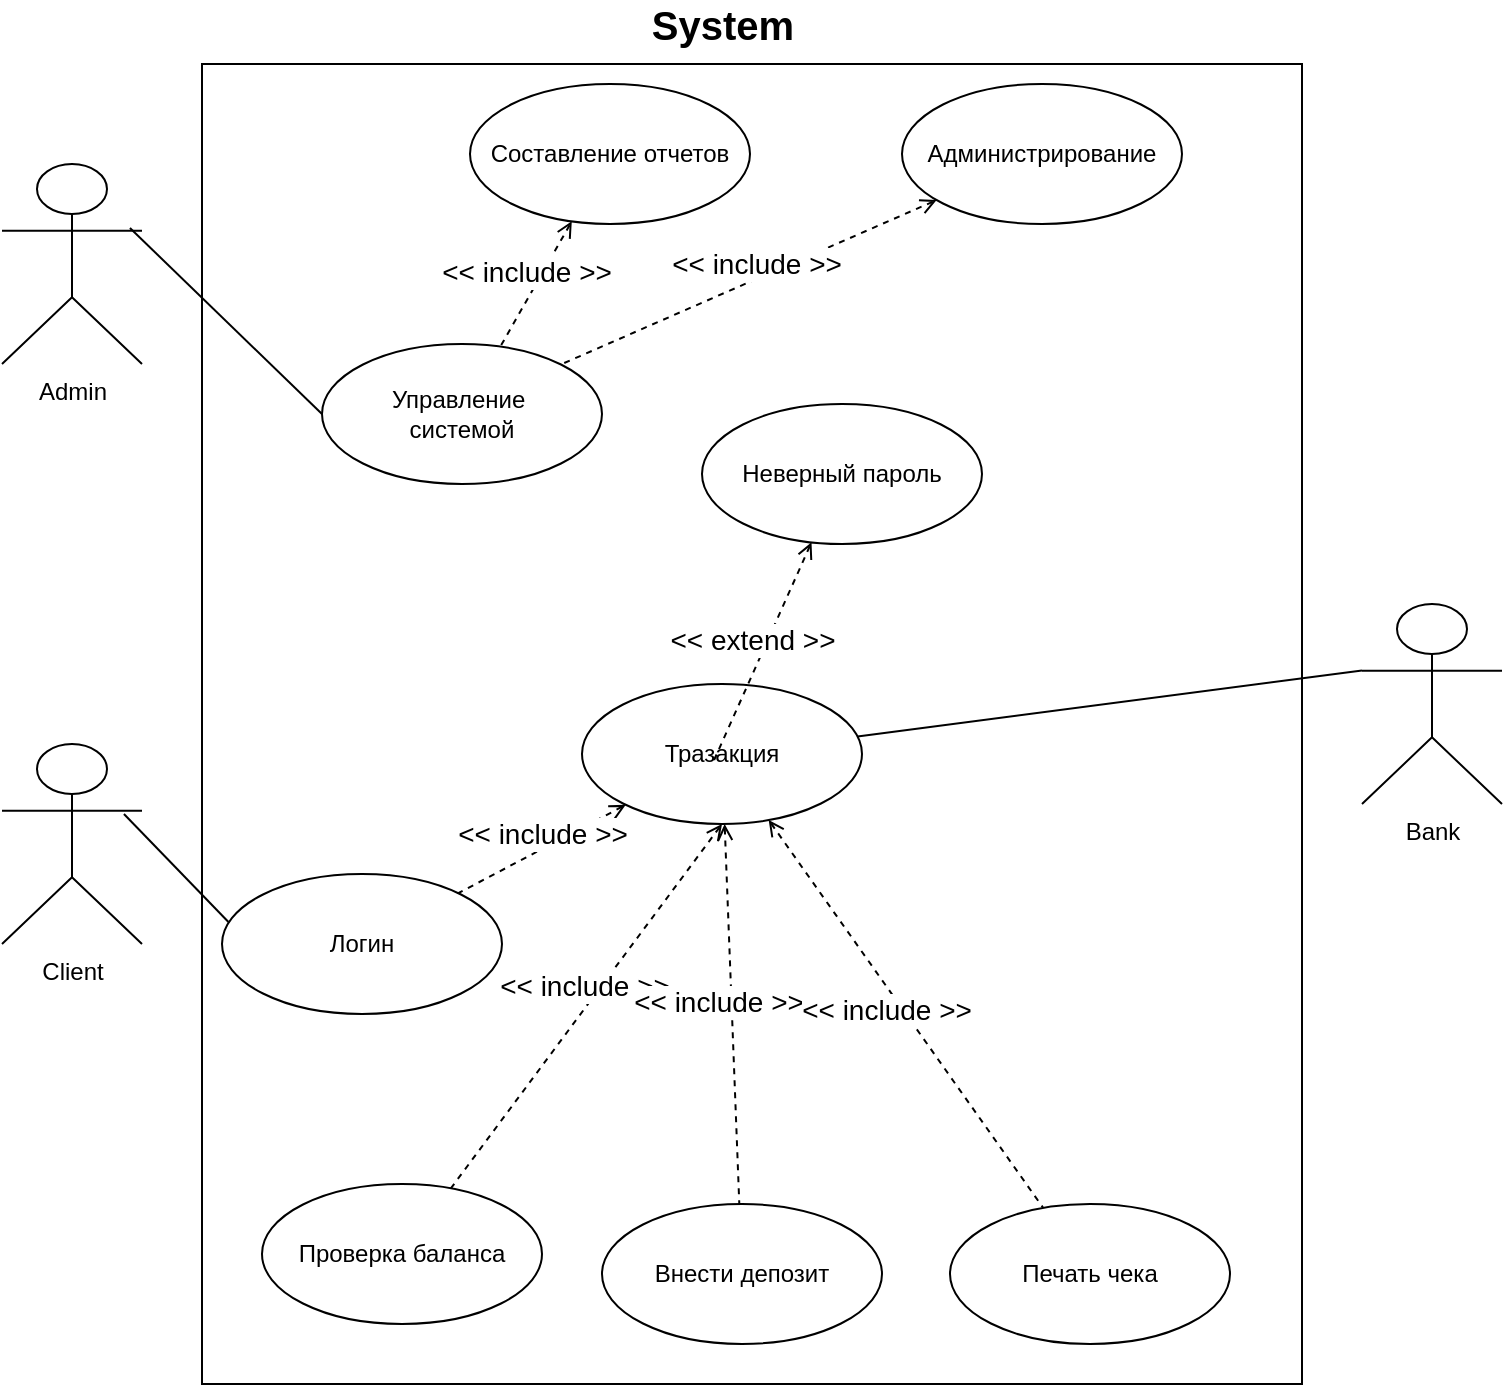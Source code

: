 <mxfile version="15.0.6" type="github">
  <diagram id="xjnpS-0nyy0dC3BiWywQ" name="Страница 1">
    <mxGraphModel dx="1422" dy="794" grid="1" gridSize="10" guides="1" tooltips="1" connect="1" arrows="1" fold="1" page="1" pageScale="1" pageWidth="827" pageHeight="1169" math="0" shadow="0">
      <root>
        <mxCell id="0" />
        <mxCell id="1" parent="0" />
        <mxCell id="GYZ9MLqIJhaxATSJCkpH-49" style="edgeStyle=none;rounded=0;sketch=0;orthogonalLoop=1;jettySize=auto;html=1;shadow=0;dashed=1;fontSize=14;startArrow=open;startFill=0;endArrow=none;endFill=0;strokeWidth=1;" edge="1" parent="1">
          <mxGeometry relative="1" as="geometry">
            <mxPoint x="690" y="510" as="targetPoint" />
            <mxPoint x="690" y="510" as="sourcePoint" />
          </mxGeometry>
        </mxCell>
        <mxCell id="GYZ9MLqIJhaxATSJCkpH-3" value="" style="rounded=0;whiteSpace=wrap;html=1;" vertex="1" parent="1">
          <mxGeometry x="140" y="180" width="550" height="660" as="geometry" />
        </mxCell>
        <mxCell id="GYZ9MLqIJhaxATSJCkpH-5" value="&lt;b&gt;&lt;font style=&quot;font-size: 20px&quot;&gt;System&lt;/font&gt;&lt;/b&gt;" style="text;html=1;align=center;verticalAlign=middle;resizable=0;points=[];autosize=1;strokeColor=none;fillColor=none;" vertex="1" parent="1">
          <mxGeometry x="355" y="150" width="90" height="20" as="geometry" />
        </mxCell>
        <mxCell id="GYZ9MLqIJhaxATSJCkpH-6" value="Admin" style="shape=umlActor;verticalLabelPosition=bottom;verticalAlign=top;html=1;" vertex="1" parent="1">
          <mxGeometry x="40" y="230" width="70" height="100" as="geometry" />
        </mxCell>
        <mxCell id="GYZ9MLqIJhaxATSJCkpH-8" value="Client" style="shape=umlActor;verticalLabelPosition=bottom;verticalAlign=top;html=1;" vertex="1" parent="1">
          <mxGeometry x="40" y="520" width="70" height="100" as="geometry" />
        </mxCell>
        <mxCell id="GYZ9MLqIJhaxATSJCkpH-11" value="Bank" style="shape=umlActor;verticalLabelPosition=bottom;verticalAlign=top;html=1;" vertex="1" parent="1">
          <mxGeometry x="720" y="450" width="70" height="100" as="geometry" />
        </mxCell>
        <mxCell id="GYZ9MLqIJhaxATSJCkpH-14" value="Управление&amp;nbsp;&lt;br&gt;системой" style="ellipse;whiteSpace=wrap;html=1;" vertex="1" parent="1">
          <mxGeometry x="200" y="320" width="140" height="70" as="geometry" />
        </mxCell>
        <mxCell id="GYZ9MLqIJhaxATSJCkpH-34" value="&amp;lt;&amp;lt; include &amp;gt;&amp;gt;" style="edgeStyle=none;rounded=0;sketch=0;orthogonalLoop=1;jettySize=auto;html=1;shadow=0;dashed=1;startArrow=open;startFill=0;endArrow=none;endFill=0;strokeWidth=1;fontSize=14;" edge="1" parent="1" source="GYZ9MLqIJhaxATSJCkpH-20" target="GYZ9MLqIJhaxATSJCkpH-37">
          <mxGeometry x="-0.067" y="-7" relative="1" as="geometry">
            <mxPoint x="319" y="532.48" as="targetPoint" />
            <mxPoint as="offset" />
          </mxGeometry>
        </mxCell>
        <mxCell id="GYZ9MLqIJhaxATSJCkpH-20" value="Тразакция" style="ellipse;whiteSpace=wrap;html=1;" vertex="1" parent="1">
          <mxGeometry x="330" y="490" width="140" height="70" as="geometry" />
        </mxCell>
        <mxCell id="GYZ9MLqIJhaxATSJCkpH-35" value="&amp;lt;&amp;lt; include &amp;gt;&amp;gt;" style="edgeStyle=none;rounded=0;sketch=0;orthogonalLoop=1;jettySize=auto;html=1;shadow=0;dashed=1;startArrow=open;startFill=0;endArrow=none;endFill=0;strokeWidth=1;fontSize=14;" edge="1" parent="1" source="GYZ9MLqIJhaxATSJCkpH-36">
          <mxGeometry x="-0.067" y="-7" relative="1" as="geometry">
            <mxPoint x="320" y="330" as="targetPoint" />
            <mxPoint as="offset" />
          </mxGeometry>
        </mxCell>
        <mxCell id="GYZ9MLqIJhaxATSJCkpH-36" value="Администрирование" style="ellipse;whiteSpace=wrap;html=1;" vertex="1" parent="1">
          <mxGeometry x="490" y="190" width="140" height="70" as="geometry" />
        </mxCell>
        <mxCell id="GYZ9MLqIJhaxATSJCkpH-37" value="Логин" style="ellipse;whiteSpace=wrap;html=1;" vertex="1" parent="1">
          <mxGeometry x="150" y="585" width="140" height="70" as="geometry" />
        </mxCell>
        <mxCell id="GYZ9MLqIJhaxATSJCkpH-39" value="&amp;lt;&amp;lt; include &amp;gt;&amp;gt;" style="edgeStyle=none;rounded=0;sketch=0;orthogonalLoop=1;jettySize=auto;html=1;shadow=0;dashed=1;startArrow=open;startFill=0;endArrow=none;endFill=0;strokeWidth=1;fontSize=14;" edge="1" parent="1" source="GYZ9MLqIJhaxATSJCkpH-40" target="GYZ9MLqIJhaxATSJCkpH-14">
          <mxGeometry x="-0.067" y="-7" relative="1" as="geometry">
            <mxPoint x="160" y="330" as="targetPoint" />
            <mxPoint as="offset" />
          </mxGeometry>
        </mxCell>
        <mxCell id="GYZ9MLqIJhaxATSJCkpH-40" value="Составление отчетов" style="ellipse;whiteSpace=wrap;html=1;" vertex="1" parent="1">
          <mxGeometry x="274" y="190" width="140" height="70" as="geometry" />
        </mxCell>
        <mxCell id="GYZ9MLqIJhaxATSJCkpH-41" value="&amp;lt;&amp;lt; extend &amp;gt;&amp;gt;" style="edgeStyle=none;rounded=0;sketch=0;orthogonalLoop=1;jettySize=auto;html=1;shadow=0;dashed=1;startArrow=open;startFill=0;endArrow=none;endFill=0;strokeWidth=1;fontSize=14;" edge="1" parent="1" source="GYZ9MLqIJhaxATSJCkpH-42">
          <mxGeometry x="-0.067" y="-7" relative="1" as="geometry">
            <mxPoint x="395.162" y="529.997" as="targetPoint" />
            <mxPoint as="offset" />
          </mxGeometry>
        </mxCell>
        <mxCell id="GYZ9MLqIJhaxATSJCkpH-42" value="Неверный пароль" style="ellipse;whiteSpace=wrap;html=1;" vertex="1" parent="1">
          <mxGeometry x="390" y="350.0" width="140" height="70" as="geometry" />
        </mxCell>
        <mxCell id="GYZ9MLqIJhaxATSJCkpH-43" value="Проверка баланса" style="ellipse;whiteSpace=wrap;html=1;" vertex="1" parent="1">
          <mxGeometry x="170" y="740" width="140" height="70" as="geometry" />
        </mxCell>
        <mxCell id="GYZ9MLqIJhaxATSJCkpH-44" value="&amp;lt;&amp;lt; include &amp;gt;&amp;gt;" style="edgeStyle=none;rounded=0;sketch=0;orthogonalLoop=1;jettySize=auto;html=1;shadow=0;dashed=1;startArrow=open;startFill=0;endArrow=none;endFill=0;strokeWidth=1;fontSize=14;exitX=0.5;exitY=1;exitDx=0;exitDy=0;" edge="1" parent="1" target="GYZ9MLqIJhaxATSJCkpH-43" source="GYZ9MLqIJhaxATSJCkpH-20">
          <mxGeometry x="-0.067" y="-7" relative="1" as="geometry">
            <mxPoint x="265" y="711.31" as="targetPoint" />
            <mxPoint as="offset" />
            <mxPoint x="430.048" y="640.003" as="sourcePoint" />
          </mxGeometry>
        </mxCell>
        <mxCell id="GYZ9MLqIJhaxATSJCkpH-45" value="Внести депозит" style="ellipse;whiteSpace=wrap;html=1;" vertex="1" parent="1">
          <mxGeometry x="340" y="750" width="140" height="70" as="geometry" />
        </mxCell>
        <mxCell id="GYZ9MLqIJhaxATSJCkpH-46" value="&amp;lt;&amp;lt; include &amp;gt;&amp;gt;" style="edgeStyle=none;rounded=0;sketch=0;orthogonalLoop=1;jettySize=auto;html=1;shadow=0;dashed=1;startArrow=open;startFill=0;endArrow=none;endFill=0;strokeWidth=1;fontSize=14;" edge="1" parent="1" target="GYZ9MLqIJhaxATSJCkpH-45" source="GYZ9MLqIJhaxATSJCkpH-20">
          <mxGeometry x="-0.067" y="-7" relative="1" as="geometry">
            <mxPoint x="430" y="711.31" as="targetPoint" />
            <mxPoint as="offset" />
            <mxPoint x="595.048" y="640.003" as="sourcePoint" />
          </mxGeometry>
        </mxCell>
        <mxCell id="GYZ9MLqIJhaxATSJCkpH-47" value="Печать чека" style="ellipse;whiteSpace=wrap;html=1;" vertex="1" parent="1">
          <mxGeometry x="514" y="750" width="140" height="70" as="geometry" />
        </mxCell>
        <mxCell id="GYZ9MLqIJhaxATSJCkpH-48" value="&amp;lt;&amp;lt; include &amp;gt;&amp;gt;" style="edgeStyle=none;rounded=0;sketch=0;orthogonalLoop=1;jettySize=auto;html=1;shadow=0;dashed=1;startArrow=open;startFill=0;endArrow=none;endFill=0;strokeWidth=1;fontSize=14;" edge="1" parent="1" target="GYZ9MLqIJhaxATSJCkpH-47" source="GYZ9MLqIJhaxATSJCkpH-20">
          <mxGeometry x="-0.067" y="-7" relative="1" as="geometry">
            <mxPoint x="574" y="711.31" as="targetPoint" />
            <mxPoint as="offset" />
            <mxPoint x="550.219" y="599.862" as="sourcePoint" />
          </mxGeometry>
        </mxCell>
        <mxCell id="GYZ9MLqIJhaxATSJCkpH-50" value="" style="edgeStyle=none;rounded=0;sketch=0;orthogonalLoop=1;jettySize=auto;html=1;shadow=0;startArrow=none;startFill=0;endArrow=none;endFill=0;strokeWidth=1;fontSize=14;entryX=0.914;entryY=0.32;entryDx=0;entryDy=0;entryPerimeter=0;exitX=0;exitY=0.5;exitDx=0;exitDy=0;" edge="1" parent="1" source="GYZ9MLqIJhaxATSJCkpH-14" target="GYZ9MLqIJhaxATSJCkpH-6">
          <mxGeometry x="-0.067" y="-7" relative="1" as="geometry">
            <mxPoint x="120.002" y="319.997" as="targetPoint" />
            <mxPoint as="offset" />
            <mxPoint x="155.888" y="257.353" as="sourcePoint" />
          </mxGeometry>
        </mxCell>
        <mxCell id="GYZ9MLqIJhaxATSJCkpH-52" value="" style="edgeStyle=none;rounded=0;sketch=0;orthogonalLoop=1;jettySize=auto;html=1;shadow=0;startArrow=none;startFill=0;endArrow=none;endFill=0;strokeWidth=1;fontSize=14;entryX=0.871;entryY=0.35;entryDx=0;entryDy=0;entryPerimeter=0;exitX=0.023;exitY=0.343;exitDx=0;exitDy=0;exitPerimeter=0;" edge="1" parent="1" source="GYZ9MLqIJhaxATSJCkpH-37" target="GYZ9MLqIJhaxATSJCkpH-8">
          <mxGeometry x="-0.067" y="-7" relative="1" as="geometry">
            <mxPoint x="80.82" y="550" as="targetPoint" />
            <mxPoint as="offset" />
            <mxPoint x="176.84" y="643" as="sourcePoint" />
          </mxGeometry>
        </mxCell>
        <mxCell id="GYZ9MLqIJhaxATSJCkpH-54" value="" style="edgeStyle=none;rounded=0;sketch=0;orthogonalLoop=1;jettySize=auto;html=1;shadow=0;startArrow=none;startFill=0;endArrow=none;endFill=0;strokeWidth=1;fontSize=14;exitX=0;exitY=0.333;exitDx=0;exitDy=0;exitPerimeter=0;" edge="1" parent="1" source="GYZ9MLqIJhaxATSJCkpH-11" target="GYZ9MLqIJhaxATSJCkpH-20">
          <mxGeometry x="-0.067" y="-7" relative="1" as="geometry">
            <mxPoint x="610" y="283.5" as="targetPoint" />
            <mxPoint as="offset" />
            <mxPoint x="706.02" y="376.5" as="sourcePoint" />
          </mxGeometry>
        </mxCell>
      </root>
    </mxGraphModel>
  </diagram>
</mxfile>
